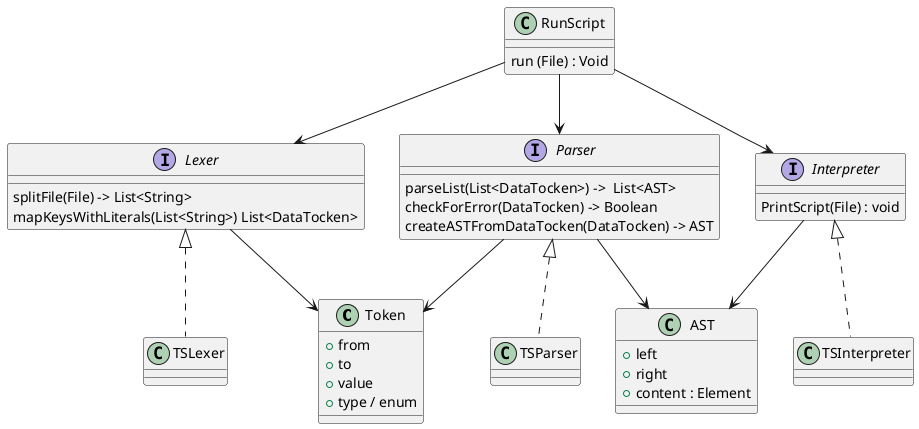 @startuml

class Token {
    + from
    + to
    + value
    + type / enum
}

class AST {
    + left
    + right
    + content : Element
}

Interface Lexer {
    splitFile(File) -> List<String>
    mapKeysWithLiterals(List<String>) List<DataTocken>
}
class TSLexer implements Lexer


Interface Parser {
    parseList(List<DataTocken>) ->  List<AST>
    checkForError(DataTocken) -> Boolean
    createASTFromDataTocken(DataTocken) -> AST
}
class TSParser implements Parser

Interface Interpreter {
    PrintScript(File) : void
}
class TSInterpreter implements Interpreter

class RunScript {
    run (File) : Void

}


RunScript --> Interpreter
RunScript --> Lexer
RunScript --> Parser
Parser --> AST
Interpreter --> AST
Parser --> Token
Lexer --> Token


@enduml

//astexplorer.net